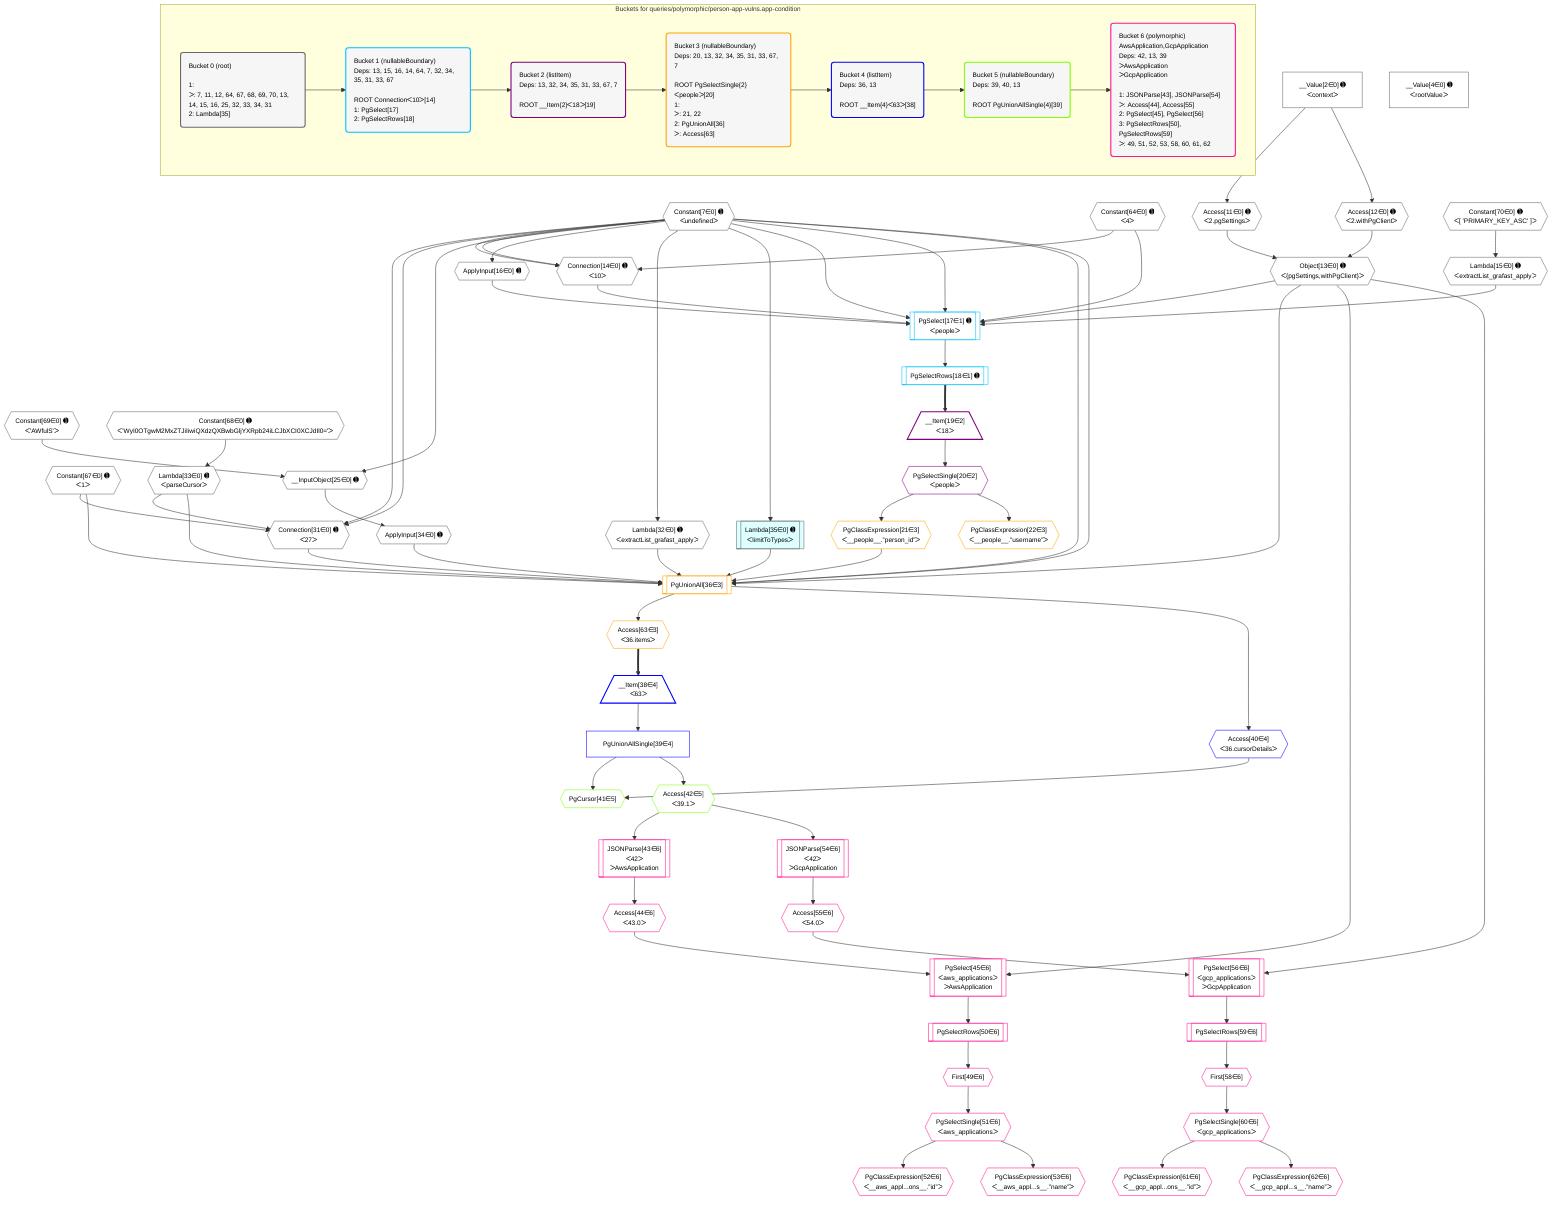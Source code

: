 %%{init: {'themeVariables': { 'fontSize': '12px'}}}%%
graph TD
    classDef path fill:#eee,stroke:#000,color:#000
    classDef plan fill:#fff,stroke-width:1px,color:#000
    classDef itemplan fill:#fff,stroke-width:2px,color:#000
    classDef unbatchedplan fill:#dff,stroke-width:1px,color:#000
    classDef sideeffectplan fill:#fcc,stroke-width:2px,color:#000
    classDef bucket fill:#f6f6f6,color:#000,stroke-width:2px,text-align:left


    %% plan dependencies
    Connection31{{"Connection[31∈0] ➊<br />ᐸ27ᐳ"}}:::plan
    Constant67{{"Constant[67∈0] ➊<br />ᐸ1ᐳ"}}:::plan
    Constant7{{"Constant[7∈0] ➊<br />ᐸundefinedᐳ"}}:::plan
    Lambda33{{"Lambda[33∈0] ➊<br />ᐸparseCursorᐳ"}}:::plan
    Constant67 & Constant7 & Constant7 & Lambda33 --> Connection31
    Connection14{{"Connection[14∈0] ➊<br />ᐸ10ᐳ"}}:::plan
    Constant64{{"Constant[64∈0] ➊<br />ᐸ4ᐳ"}}:::plan
    Constant64 & Constant7 & Constant7 --> Connection14
    Object13{{"Object[13∈0] ➊<br />ᐸ{pgSettings,withPgClient}ᐳ"}}:::plan
    Access11{{"Access[11∈0] ➊<br />ᐸ2.pgSettingsᐳ"}}:::plan
    Access12{{"Access[12∈0] ➊<br />ᐸ2.withPgClientᐳ"}}:::plan
    Access11 & Access12 --> Object13
    __InputObject25{{"__InputObject[25∈0] ➊"}}:::plan
    Constant69{{"Constant[69∈0] ➊<br />ᐸ'AWfulS'ᐳ"}}:::plan
    Constant7 & Constant69 --> __InputObject25
    __Value2["__Value[2∈0] ➊<br />ᐸcontextᐳ"]:::plan
    __Value2 --> Access11
    __Value2 --> Access12
    Lambda15{{"Lambda[15∈0] ➊<br />ᐸextractList_grafast_applyᐳ"}}:::plan
    Constant70{{"Constant[70∈0] ➊<br />ᐸ[ 'PRIMARY_KEY_ASC' ]ᐳ"}}:::plan
    Constant70 --> Lambda15
    ApplyInput16{{"ApplyInput[16∈0] ➊"}}:::plan
    Constant7 --> ApplyInput16
    Lambda32{{"Lambda[32∈0] ➊<br />ᐸextractList_grafast_applyᐳ"}}:::plan
    Constant7 --> Lambda32
    Constant68{{"Constant[68∈0] ➊<br />ᐸ'WyI0OTgwM2MxZTJiIiwiQXdzQXBwbGljYXRpb24iLCJbXCI0XCJdIl0='ᐳ"}}:::plan
    Constant68 --> Lambda33
    ApplyInput34{{"ApplyInput[34∈0] ➊"}}:::plan
    __InputObject25 --> ApplyInput34
    Lambda35[["Lambda[35∈0] ➊<br />ᐸlimitToTypesᐳ"]]:::unbatchedplan
    Constant7 --> Lambda35
    __Value4["__Value[4∈0] ➊<br />ᐸrootValueᐳ"]:::plan
    PgSelect17[["PgSelect[17∈1] ➊<br />ᐸpeopleᐳ"]]:::plan
    Object13 & Lambda15 & ApplyInput16 & Connection14 & Constant64 & Constant7 & Constant7 --> PgSelect17
    PgSelectRows18[["PgSelectRows[18∈1] ➊"]]:::plan
    PgSelect17 --> PgSelectRows18
    __Item19[/"__Item[19∈2]<br />ᐸ18ᐳ"\]:::itemplan
    PgSelectRows18 ==> __Item19
    PgSelectSingle20{{"PgSelectSingle[20∈2]<br />ᐸpeopleᐳ"}}:::plan
    __Item19 --> PgSelectSingle20
    PgUnionAll36[["PgUnionAll[36∈3]"]]:::plan
    PgClassExpression21{{"PgClassExpression[21∈3]<br />ᐸ__people__.”person_id”ᐳ"}}:::plan
    Object13 & PgClassExpression21 & Lambda32 & ApplyInput34 & Lambda35 & Connection31 & Lambda33 & Constant67 & Constant7 & Constant7 --> PgUnionAll36
    PgSelectSingle20 --> PgClassExpression21
    PgClassExpression22{{"PgClassExpression[22∈3]<br />ᐸ__people__.”username”ᐳ"}}:::plan
    PgSelectSingle20 --> PgClassExpression22
    Access63{{"Access[63∈3]<br />ᐸ36.itemsᐳ"}}:::plan
    PgUnionAll36 --> Access63
    __Item38[/"__Item[38∈4]<br />ᐸ63ᐳ"\]:::itemplan
    Access63 ==> __Item38
    PgUnionAllSingle39["PgUnionAllSingle[39∈4]"]:::plan
    __Item38 --> PgUnionAllSingle39
    Access40{{"Access[40∈4]<br />ᐸ36.cursorDetailsᐳ"}}:::plan
    PgUnionAll36 --> Access40
    PgCursor41{{"PgCursor[41∈5]"}}:::plan
    PgUnionAllSingle39 & Access40 --> PgCursor41
    Access42{{"Access[42∈5]<br />ᐸ39.1ᐳ"}}:::plan
    PgUnionAllSingle39 --> Access42
    PgSelect45[["PgSelect[45∈6]<br />ᐸaws_applicationsᐳ<br />ᐳAwsApplication"]]:::plan
    Access44{{"Access[44∈6]<br />ᐸ43.0ᐳ"}}:::plan
    Object13 & Access44 --> PgSelect45
    PgSelect56[["PgSelect[56∈6]<br />ᐸgcp_applicationsᐳ<br />ᐳGcpApplication"]]:::plan
    Access55{{"Access[55∈6]<br />ᐸ54.0ᐳ"}}:::plan
    Object13 & Access55 --> PgSelect56
    JSONParse43[["JSONParse[43∈6]<br />ᐸ42ᐳ<br />ᐳAwsApplication"]]:::plan
    Access42 --> JSONParse43
    JSONParse43 --> Access44
    First49{{"First[49∈6]"}}:::plan
    PgSelectRows50[["PgSelectRows[50∈6]"]]:::plan
    PgSelectRows50 --> First49
    PgSelect45 --> PgSelectRows50
    PgSelectSingle51{{"PgSelectSingle[51∈6]<br />ᐸaws_applicationsᐳ"}}:::plan
    First49 --> PgSelectSingle51
    PgClassExpression52{{"PgClassExpression[52∈6]<br />ᐸ__aws_appl...ons__.”id”ᐳ"}}:::plan
    PgSelectSingle51 --> PgClassExpression52
    PgClassExpression53{{"PgClassExpression[53∈6]<br />ᐸ__aws_appl...s__.”name”ᐳ"}}:::plan
    PgSelectSingle51 --> PgClassExpression53
    JSONParse54[["JSONParse[54∈6]<br />ᐸ42ᐳ<br />ᐳGcpApplication"]]:::plan
    Access42 --> JSONParse54
    JSONParse54 --> Access55
    First58{{"First[58∈6]"}}:::plan
    PgSelectRows59[["PgSelectRows[59∈6]"]]:::plan
    PgSelectRows59 --> First58
    PgSelect56 --> PgSelectRows59
    PgSelectSingle60{{"PgSelectSingle[60∈6]<br />ᐸgcp_applicationsᐳ"}}:::plan
    First58 --> PgSelectSingle60
    PgClassExpression61{{"PgClassExpression[61∈6]<br />ᐸ__gcp_appl...ons__.”id”ᐳ"}}:::plan
    PgSelectSingle60 --> PgClassExpression61
    PgClassExpression62{{"PgClassExpression[62∈6]<br />ᐸ__gcp_appl...s__.”name”ᐳ"}}:::plan
    PgSelectSingle60 --> PgClassExpression62

    %% define steps

    subgraph "Buckets for queries/polymorphic/person-app-vulns.app-condition"
    Bucket0("Bucket 0 (root)<br /><br />1: <br />ᐳ: 7, 11, 12, 64, 67, 68, 69, 70, 13, 14, 15, 16, 25, 32, 33, 34, 31<br />2: Lambda[35]"):::bucket
    classDef bucket0 stroke:#696969
    class Bucket0,__Value2,__Value4,Constant7,Access11,Access12,Object13,Connection14,Lambda15,ApplyInput16,__InputObject25,Connection31,Lambda32,Lambda33,ApplyInput34,Lambda35,Constant64,Constant67,Constant68,Constant69,Constant70 bucket0
    Bucket1("Bucket 1 (nullableBoundary)<br />Deps: 13, 15, 16, 14, 64, 7, 32, 34, 35, 31, 33, 67<br /><br />ROOT Connectionᐸ10ᐳ[14]<br />1: PgSelect[17]<br />2: PgSelectRows[18]"):::bucket
    classDef bucket1 stroke:#00bfff
    class Bucket1,PgSelect17,PgSelectRows18 bucket1
    Bucket2("Bucket 2 (listItem)<br />Deps: 13, 32, 34, 35, 31, 33, 67, 7<br /><br />ROOT __Item{2}ᐸ18ᐳ[19]"):::bucket
    classDef bucket2 stroke:#7f007f
    class Bucket2,__Item19,PgSelectSingle20 bucket2
    Bucket3("Bucket 3 (nullableBoundary)<br />Deps: 20, 13, 32, 34, 35, 31, 33, 67, 7<br /><br />ROOT PgSelectSingle{2}ᐸpeopleᐳ[20]<br />1: <br />ᐳ: 21, 22<br />2: PgUnionAll[36]<br />ᐳ: Access[63]"):::bucket
    classDef bucket3 stroke:#ffa500
    class Bucket3,PgClassExpression21,PgClassExpression22,PgUnionAll36,Access63 bucket3
    Bucket4("Bucket 4 (listItem)<br />Deps: 36, 13<br /><br />ROOT __Item{4}ᐸ63ᐳ[38]"):::bucket
    classDef bucket4 stroke:#0000ff
    class Bucket4,__Item38,PgUnionAllSingle39,Access40 bucket4
    Bucket5("Bucket 5 (nullableBoundary)<br />Deps: 39, 40, 13<br /><br />ROOT PgUnionAllSingle{4}[39]"):::bucket
    classDef bucket5 stroke:#7fff00
    class Bucket5,PgCursor41,Access42 bucket5
    Bucket6("Bucket 6 (polymorphic)<br />AwsApplication,GcpApplication<br />Deps: 42, 13, 39<br />ᐳAwsApplication<br />ᐳGcpApplication<br /><br />1: JSONParse[43], JSONParse[54]<br />ᐳ: Access[44], Access[55]<br />2: PgSelect[45], PgSelect[56]<br />3: PgSelectRows[50], PgSelectRows[59]<br />ᐳ: 49, 51, 52, 53, 58, 60, 61, 62"):::bucket
    classDef bucket6 stroke:#ff1493
    class Bucket6,JSONParse43,Access44,PgSelect45,First49,PgSelectRows50,PgSelectSingle51,PgClassExpression52,PgClassExpression53,JSONParse54,Access55,PgSelect56,First58,PgSelectRows59,PgSelectSingle60,PgClassExpression61,PgClassExpression62 bucket6
    Bucket0 --> Bucket1
    Bucket1 --> Bucket2
    Bucket2 --> Bucket3
    Bucket3 --> Bucket4
    Bucket4 --> Bucket5
    Bucket5 --> Bucket6
    end